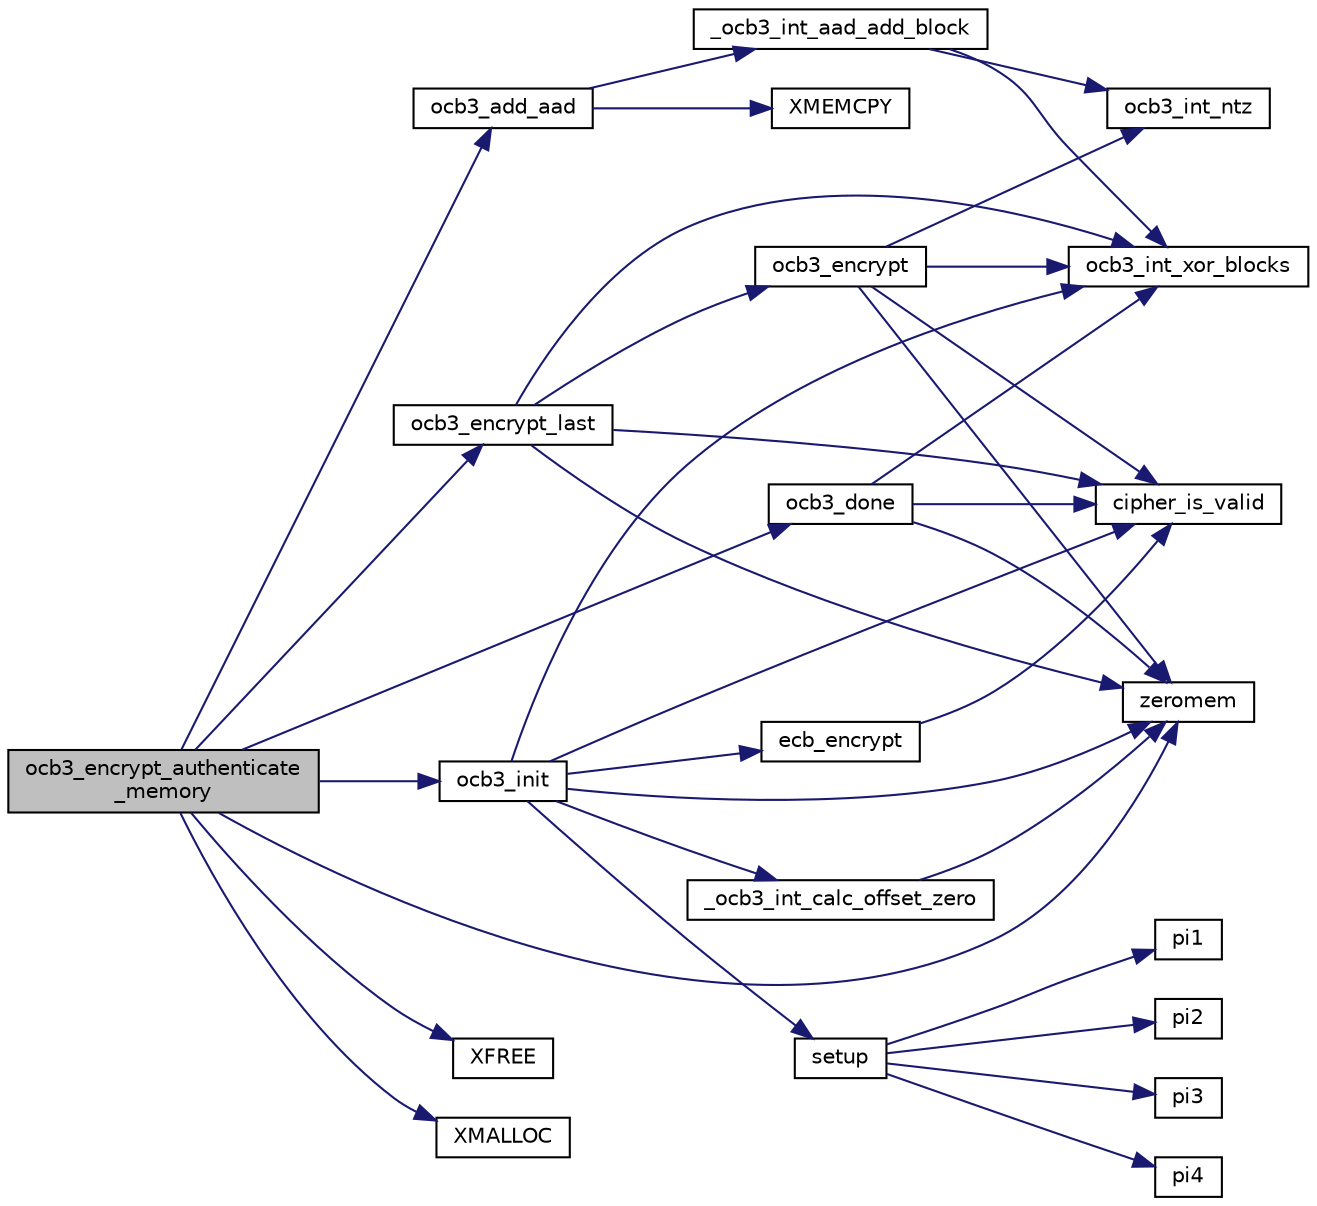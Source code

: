 digraph "ocb3_encrypt_authenticate_memory"
{
 // LATEX_PDF_SIZE
  edge [fontname="Helvetica",fontsize="10",labelfontname="Helvetica",labelfontsize="10"];
  node [fontname="Helvetica",fontsize="10",shape=record];
  rankdir="LR";
  Node0 [label="ocb3_encrypt_authenticate\l_memory",height=0.2,width=0.4,color="black", fillcolor="grey75", style="filled", fontcolor="black",tooltip="Encrypt and generate an authentication code for a buffer of memory."];
  Node0 -> Node1 [color="midnightblue",fontsize="10",style="solid"];
  Node1 [label="ocb3_add_aad",height=0.2,width=0.4,color="black", fillcolor="white", style="filled",URL="$ocb3__add__aad_8c.html#a1fbb605c3849ddbfaa2378d009f34b66",tooltip="Add AAD - additional associated data."];
  Node1 -> Node2 [color="midnightblue",fontsize="10",style="solid"];
  Node2 [label="_ocb3_int_aad_add_block",height=0.2,width=0.4,color="black", fillcolor="white", style="filled",URL="$ocb3__add__aad_8c.html#ad03a0d62d1bb1257ed7b9c4f0373c028",tooltip="Add one block of AAD data (internal function)"];
  Node2 -> Node3 [color="midnightblue",fontsize="10",style="solid"];
  Node3 [label="ocb3_int_ntz",height=0.2,width=0.4,color="black", fillcolor="white", style="filled",URL="$ocb3__int__ntz_8c.html#ac4af92f890be670e795a758ec452b402",tooltip="Returns the number of leading zero bits [from lsb up] (internal function)"];
  Node2 -> Node4 [color="midnightblue",fontsize="10",style="solid"];
  Node4 [label="ocb3_int_xor_blocks",height=0.2,width=0.4,color="black", fillcolor="white", style="filled",URL="$ocb3__int__xor__blocks_8c.html#a5bf6caa4615657cdfd8f8941620a987c",tooltip="Compute xor for two blocks of bytes 'out = block_a XOR block_b' (internal function)"];
  Node1 -> Node5 [color="midnightblue",fontsize="10",style="solid"];
  Node5 [label="XMEMCPY",height=0.2,width=0.4,color="black", fillcolor="white", style="filled",URL="$tomcrypt__cfg_8h.html#a7691dd48d60d5fc6daf2fa7ec4c55e12",tooltip=" "];
  Node0 -> Node6 [color="midnightblue",fontsize="10",style="solid"];
  Node6 [label="ocb3_done",height=0.2,width=0.4,color="black", fillcolor="white", style="filled",URL="$ocb3__done_8c.html#aeec4c3c1decbfde2980246d568c43b1f",tooltip="Finish OCB processing and compute the tag."];
  Node6 -> Node7 [color="midnightblue",fontsize="10",style="solid"];
  Node7 [label="cipher_is_valid",height=0.2,width=0.4,color="black", fillcolor="white", style="filled",URL="$tomcrypt__cipher_8h.html#ac30eb68934c4ca07205344dc9d159221",tooltip=" "];
  Node6 -> Node4 [color="midnightblue",fontsize="10",style="solid"];
  Node6 -> Node8 [color="midnightblue",fontsize="10",style="solid"];
  Node8 [label="zeromem",height=0.2,width=0.4,color="black", fillcolor="white", style="filled",URL="$tomcrypt__misc_8h.html#a63b6e188713790263bfd3612fe8b398f",tooltip="Zero a block of memory."];
  Node0 -> Node9 [color="midnightblue",fontsize="10",style="solid"];
  Node9 [label="ocb3_encrypt_last",height=0.2,width=0.4,color="black", fillcolor="white", style="filled",URL="$ocb3__encrypt__last_8c.html#a7059d3b0e1618f0f4dd88b6314830ba6",tooltip="Finish an OCB (encryption) stream."];
  Node9 -> Node7 [color="midnightblue",fontsize="10",style="solid"];
  Node9 -> Node10 [color="midnightblue",fontsize="10",style="solid"];
  Node10 [label="ocb3_encrypt",height=0.2,width=0.4,color="black", fillcolor="white", style="filled",URL="$ocb3__encrypt_8c.html#a0e9e87fe853d64959bd70533d1952bfa",tooltip="Encrypt blocks of data with OCB."];
  Node10 -> Node7 [color="midnightblue",fontsize="10",style="solid"];
  Node10 -> Node3 [color="midnightblue",fontsize="10",style="solid"];
  Node10 -> Node4 [color="midnightblue",fontsize="10",style="solid"];
  Node10 -> Node8 [color="midnightblue",fontsize="10",style="solid"];
  Node9 -> Node4 [color="midnightblue",fontsize="10",style="solid"];
  Node9 -> Node8 [color="midnightblue",fontsize="10",style="solid"];
  Node0 -> Node11 [color="midnightblue",fontsize="10",style="solid"];
  Node11 [label="ocb3_init",height=0.2,width=0.4,color="black", fillcolor="white", style="filled",URL="$ocb3__init_8c.html#aa623e20f84ca5fe394f7bd209d4da177",tooltip="Initialize an OCB context."];
  Node11 -> Node7 [color="midnightblue",fontsize="10",style="solid"];
  Node11 -> Node12 [color="midnightblue",fontsize="10",style="solid"];
  Node12 [label="setup",height=0.2,width=0.4,color="black", fillcolor="white", style="filled",URL="$multi2_8c.html#ad0625943f7d847668b869ed827c51d47",tooltip=" "];
  Node12 -> Node13 [color="midnightblue",fontsize="10",style="solid"];
  Node13 [label="pi1",height=0.2,width=0.4,color="black", fillcolor="white", style="filled",URL="$multi2_8c.html#aa6e28a79517b509154714e51c2c1dc3b",tooltip=" "];
  Node12 -> Node14 [color="midnightblue",fontsize="10",style="solid"];
  Node14 [label="pi2",height=0.2,width=0.4,color="black", fillcolor="white", style="filled",URL="$multi2_8c.html#a37c4b6b09dd5493456b3c765914b1481",tooltip=" "];
  Node12 -> Node15 [color="midnightblue",fontsize="10",style="solid"];
  Node15 [label="pi3",height=0.2,width=0.4,color="black", fillcolor="white", style="filled",URL="$multi2_8c.html#a3e3c386a25d0f6950651f1fa5277c147",tooltip=" "];
  Node12 -> Node16 [color="midnightblue",fontsize="10",style="solid"];
  Node16 [label="pi4",height=0.2,width=0.4,color="black", fillcolor="white", style="filled",URL="$multi2_8c.html#ad94b543f7f2133e851ecb20bd9324e12",tooltip=" "];
  Node11 -> Node8 [color="midnightblue",fontsize="10",style="solid"];
  Node11 -> Node17 [color="midnightblue",fontsize="10",style="solid"];
  Node17 [label="ecb_encrypt",height=0.2,width=0.4,color="black", fillcolor="white", style="filled",URL="$ecb__encrypt_8c.html#affdcc93fca272998e2545fcabac4e7f0",tooltip="ECB encrypt."];
  Node17 -> Node7 [color="midnightblue",fontsize="10",style="solid"];
  Node11 -> Node4 [color="midnightblue",fontsize="10",style="solid"];
  Node11 -> Node18 [color="midnightblue",fontsize="10",style="solid"];
  Node18 [label="_ocb3_int_calc_offset_zero",height=0.2,width=0.4,color="black", fillcolor="white", style="filled",URL="$ocb3__init_8c.html#ac90454e332f63cdeab4a6ab4c4b9ac25",tooltip=" "];
  Node18 -> Node8 [color="midnightblue",fontsize="10",style="solid"];
  Node0 -> Node19 [color="midnightblue",fontsize="10",style="solid"];
  Node19 [label="XFREE",height=0.2,width=0.4,color="black", fillcolor="white", style="filled",URL="$tomcrypt__cfg_8h.html#a260d66fc0690e0502cf3bfe7b5244b75",tooltip=" "];
  Node0 -> Node20 [color="midnightblue",fontsize="10",style="solid"];
  Node20 [label="XMALLOC",height=0.2,width=0.4,color="black", fillcolor="white", style="filled",URL="$tomcrypt__cfg_8h.html#af363355f38fbaacdefacf270436ae1c9",tooltip=" "];
  Node0 -> Node8 [color="midnightblue",fontsize="10",style="solid"];
}
